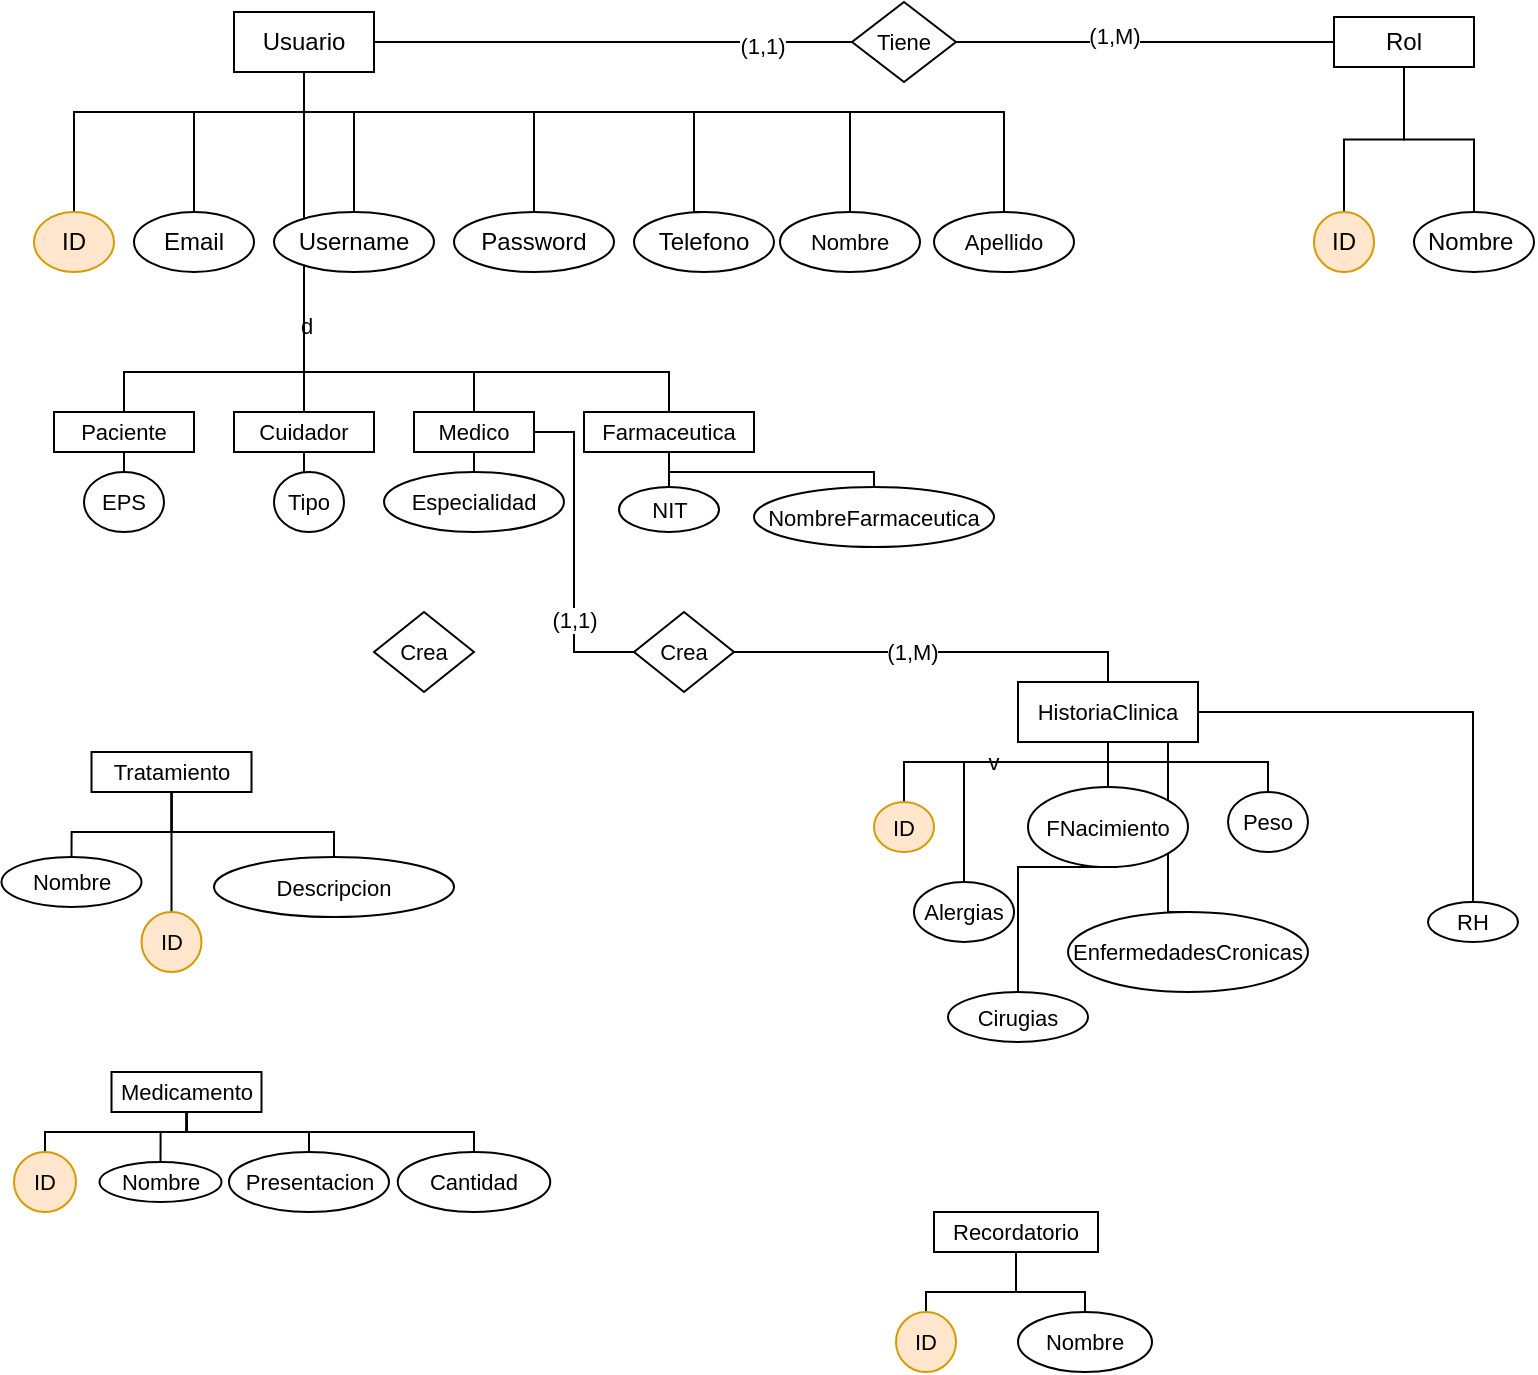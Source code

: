 <mxfile version="22.0.4" type="github">
  <diagram name="Página-1" id="h4PZha3X-RpyvGVEUxOa">
    <mxGraphModel dx="918" dy="521" grid="1" gridSize="10" guides="1" tooltips="1" connect="1" arrows="1" fold="1" page="1" pageScale="1" pageWidth="827" pageHeight="1169" math="0" shadow="0">
      <root>
        <mxCell id="0" />
        <mxCell id="1" parent="0" />
        <mxCell id="uRMWF5CsC-wMtR1UuRz3-10" style="edgeStyle=orthogonalEdgeStyle;rounded=0;orthogonalLoop=1;jettySize=auto;html=1;entryX=0.5;entryY=0;entryDx=0;entryDy=0;endArrow=none;endFill=0;" edge="1" parent="1" source="uRMWF5CsC-wMtR1UuRz3-1" target="uRMWF5CsC-wMtR1UuRz3-2">
          <mxGeometry relative="1" as="geometry">
            <Array as="points">
              <mxPoint x="175" y="120" />
              <mxPoint x="60" y="120" />
            </Array>
          </mxGeometry>
        </mxCell>
        <mxCell id="uRMWF5CsC-wMtR1UuRz3-11" style="edgeStyle=orthogonalEdgeStyle;rounded=0;orthogonalLoop=1;jettySize=auto;html=1;entryX=0.5;entryY=0;entryDx=0;entryDy=0;endArrow=none;endFill=0;" edge="1" parent="1" source="uRMWF5CsC-wMtR1UuRz3-1" target="uRMWF5CsC-wMtR1UuRz3-7">
          <mxGeometry relative="1" as="geometry">
            <Array as="points">
              <mxPoint x="175" y="120" />
              <mxPoint x="120" y="120" />
            </Array>
          </mxGeometry>
        </mxCell>
        <mxCell id="uRMWF5CsC-wMtR1UuRz3-12" style="edgeStyle=orthogonalEdgeStyle;rounded=0;orthogonalLoop=1;jettySize=auto;html=1;entryX=0.5;entryY=0;entryDx=0;entryDy=0;endArrow=none;endFill=0;" edge="1" parent="1" source="uRMWF5CsC-wMtR1UuRz3-1" target="uRMWF5CsC-wMtR1UuRz3-3">
          <mxGeometry relative="1" as="geometry">
            <Array as="points">
              <mxPoint x="175" y="120" />
              <mxPoint x="200" y="120" />
            </Array>
          </mxGeometry>
        </mxCell>
        <mxCell id="uRMWF5CsC-wMtR1UuRz3-13" style="edgeStyle=orthogonalEdgeStyle;rounded=0;orthogonalLoop=1;jettySize=auto;html=1;entryX=0.5;entryY=0;entryDx=0;entryDy=0;endArrow=none;endFill=0;" edge="1" parent="1" source="uRMWF5CsC-wMtR1UuRz3-1" target="uRMWF5CsC-wMtR1UuRz3-4">
          <mxGeometry relative="1" as="geometry">
            <Array as="points">
              <mxPoint x="175" y="120" />
              <mxPoint x="290" y="120" />
            </Array>
          </mxGeometry>
        </mxCell>
        <mxCell id="uRMWF5CsC-wMtR1UuRz3-16" style="edgeStyle=orthogonalEdgeStyle;rounded=0;orthogonalLoop=1;jettySize=auto;html=1;entryX=0.5;entryY=0;entryDx=0;entryDy=0;strokeColor=default;endArrow=none;endFill=0;" edge="1" parent="1" source="uRMWF5CsC-wMtR1UuRz3-1" target="uRMWF5CsC-wMtR1UuRz3-8">
          <mxGeometry relative="1" as="geometry">
            <Array as="points">
              <mxPoint x="175" y="120" />
              <mxPoint x="370" y="120" />
              <mxPoint x="370" y="170" />
            </Array>
          </mxGeometry>
        </mxCell>
        <mxCell id="uRMWF5CsC-wMtR1UuRz3-28" style="edgeStyle=orthogonalEdgeStyle;shape=connector;rounded=0;orthogonalLoop=1;jettySize=auto;html=1;entryX=0.5;entryY=0;entryDx=0;entryDy=0;labelBackgroundColor=default;strokeColor=default;align=center;verticalAlign=middle;fontFamily=Helvetica;fontSize=11;fontColor=default;endArrow=none;endFill=0;" edge="1" parent="1" source="uRMWF5CsC-wMtR1UuRz3-1" target="uRMWF5CsC-wMtR1UuRz3-27">
          <mxGeometry relative="1" as="geometry">
            <Array as="points">
              <mxPoint x="175" y="120" />
              <mxPoint x="448" y="120" />
            </Array>
          </mxGeometry>
        </mxCell>
        <mxCell id="uRMWF5CsC-wMtR1UuRz3-30" style="edgeStyle=orthogonalEdgeStyle;shape=connector;rounded=0;orthogonalLoop=1;jettySize=auto;html=1;entryX=0.5;entryY=0;entryDx=0;entryDy=0;labelBackgroundColor=default;strokeColor=default;align=center;verticalAlign=middle;fontFamily=Helvetica;fontSize=11;fontColor=default;endArrow=none;endFill=0;" edge="1" parent="1" source="uRMWF5CsC-wMtR1UuRz3-1" target="uRMWF5CsC-wMtR1UuRz3-29">
          <mxGeometry relative="1" as="geometry">
            <Array as="points">
              <mxPoint x="175" y="120" />
              <mxPoint x="525" y="120" />
            </Array>
          </mxGeometry>
        </mxCell>
        <mxCell id="uRMWF5CsC-wMtR1UuRz3-33" style="edgeStyle=orthogonalEdgeStyle;shape=connector;rounded=0;orthogonalLoop=1;jettySize=auto;html=1;entryX=0.5;entryY=0;entryDx=0;entryDy=0;labelBackgroundColor=default;strokeColor=default;align=center;verticalAlign=middle;fontFamily=Helvetica;fontSize=11;fontColor=default;endArrow=none;endFill=0;" edge="1" parent="1" source="uRMWF5CsC-wMtR1UuRz3-1" target="uRMWF5CsC-wMtR1UuRz3-31">
          <mxGeometry relative="1" as="geometry">
            <Array as="points">
              <mxPoint x="175" y="250" />
            </Array>
          </mxGeometry>
        </mxCell>
        <mxCell id="uRMWF5CsC-wMtR1UuRz3-34" value="d" style="edgeLabel;html=1;align=center;verticalAlign=middle;resizable=0;points=[];fontSize=11;fontFamily=Helvetica;fontColor=default;" vertex="1" connectable="0" parent="uRMWF5CsC-wMtR1UuRz3-33">
          <mxGeometry x="-0.037" y="4" relative="1" as="geometry">
            <mxPoint x="-4" as="offset" />
          </mxGeometry>
        </mxCell>
        <mxCell id="uRMWF5CsC-wMtR1UuRz3-37" style="edgeStyle=orthogonalEdgeStyle;shape=connector;rounded=0;orthogonalLoop=1;jettySize=auto;html=1;entryX=0.5;entryY=0;entryDx=0;entryDy=0;labelBackgroundColor=default;strokeColor=default;align=center;verticalAlign=middle;fontFamily=Helvetica;fontSize=11;fontColor=default;endArrow=none;endFill=0;" edge="1" parent="1" source="uRMWF5CsC-wMtR1UuRz3-1" target="uRMWF5CsC-wMtR1UuRz3-36">
          <mxGeometry relative="1" as="geometry" />
        </mxCell>
        <mxCell id="uRMWF5CsC-wMtR1UuRz3-38" value="d" style="edgeLabel;html=1;align=center;verticalAlign=middle;resizable=0;points=[];fontSize=11;fontFamily=Helvetica;fontColor=default;" vertex="1" connectable="0" parent="uRMWF5CsC-wMtR1UuRz3-37">
          <mxGeometry x="0.489" y="1" relative="1" as="geometry">
            <mxPoint as="offset" />
          </mxGeometry>
        </mxCell>
        <mxCell id="uRMWF5CsC-wMtR1UuRz3-60" style="edgeStyle=orthogonalEdgeStyle;shape=connector;rounded=0;orthogonalLoop=1;jettySize=auto;html=1;entryX=0.5;entryY=0;entryDx=0;entryDy=0;labelBackgroundColor=default;strokeColor=default;align=center;verticalAlign=middle;fontFamily=Helvetica;fontSize=11;fontColor=default;endArrow=none;endFill=0;" edge="1" parent="1" source="uRMWF5CsC-wMtR1UuRz3-1" target="uRMWF5CsC-wMtR1UuRz3-59">
          <mxGeometry relative="1" as="geometry">
            <Array as="points">
              <mxPoint x="175" y="250" />
              <mxPoint x="260" y="250" />
            </Array>
          </mxGeometry>
        </mxCell>
        <mxCell id="uRMWF5CsC-wMtR1UuRz3-65" style="edgeStyle=orthogonalEdgeStyle;shape=connector;rounded=0;orthogonalLoop=1;jettySize=auto;html=1;entryX=0.5;entryY=0;entryDx=0;entryDy=0;labelBackgroundColor=default;strokeColor=default;align=center;verticalAlign=middle;fontFamily=Helvetica;fontSize=11;fontColor=default;endArrow=none;endFill=0;" edge="1" parent="1" source="uRMWF5CsC-wMtR1UuRz3-1" target="uRMWF5CsC-wMtR1UuRz3-64">
          <mxGeometry relative="1" as="geometry">
            <Array as="points">
              <mxPoint x="175" y="250" />
              <mxPoint x="358" y="250" />
            </Array>
          </mxGeometry>
        </mxCell>
        <mxCell id="uRMWF5CsC-wMtR1UuRz3-93" style="edgeStyle=orthogonalEdgeStyle;shape=connector;rounded=0;orthogonalLoop=1;jettySize=auto;html=1;entryX=0;entryY=0.5;entryDx=0;entryDy=0;labelBackgroundColor=default;strokeColor=default;align=center;verticalAlign=middle;fontFamily=Helvetica;fontSize=11;fontColor=default;endArrow=none;endFill=0;" edge="1" parent="1" source="uRMWF5CsC-wMtR1UuRz3-1" target="uRMWF5CsC-wMtR1UuRz3-91">
          <mxGeometry relative="1" as="geometry" />
        </mxCell>
        <mxCell id="uRMWF5CsC-wMtR1UuRz3-95" value="(1,1)" style="edgeLabel;html=1;align=center;verticalAlign=middle;resizable=0;points=[];fontSize=11;fontFamily=Helvetica;fontColor=default;" vertex="1" connectable="0" parent="uRMWF5CsC-wMtR1UuRz3-93">
          <mxGeometry x="0.618" y="-2" relative="1" as="geometry">
            <mxPoint as="offset" />
          </mxGeometry>
        </mxCell>
        <mxCell id="uRMWF5CsC-wMtR1UuRz3-1" value="Usuario" style="rounded=0;whiteSpace=wrap;html=1;" vertex="1" parent="1">
          <mxGeometry x="140" y="70" width="70" height="30" as="geometry" />
        </mxCell>
        <mxCell id="uRMWF5CsC-wMtR1UuRz3-2" value="ID" style="ellipse;whiteSpace=wrap;html=1;rounded=0;fillColor=#ffe6cc;strokeColor=#d79b00;" vertex="1" parent="1">
          <mxGeometry x="40" y="170" width="40" height="30" as="geometry" />
        </mxCell>
        <mxCell id="uRMWF5CsC-wMtR1UuRz3-3" value="Username" style="ellipse;whiteSpace=wrap;html=1;rounded=0;" vertex="1" parent="1">
          <mxGeometry x="160" y="170" width="80" height="30" as="geometry" />
        </mxCell>
        <mxCell id="uRMWF5CsC-wMtR1UuRz3-4" value="Password" style="ellipse;whiteSpace=wrap;html=1;rounded=0;" vertex="1" parent="1">
          <mxGeometry x="250" y="170" width="80" height="30" as="geometry" />
        </mxCell>
        <mxCell id="uRMWF5CsC-wMtR1UuRz3-7" value="Email" style="ellipse;whiteSpace=wrap;html=1;rounded=0;" vertex="1" parent="1">
          <mxGeometry x="90" y="170" width="60" height="30" as="geometry" />
        </mxCell>
        <mxCell id="uRMWF5CsC-wMtR1UuRz3-8" value="Telefono" style="ellipse;whiteSpace=wrap;html=1;rounded=0;" vertex="1" parent="1">
          <mxGeometry x="340" y="170" width="70" height="30" as="geometry" />
        </mxCell>
        <mxCell id="uRMWF5CsC-wMtR1UuRz3-23" style="edgeStyle=orthogonalEdgeStyle;rounded=0;orthogonalLoop=1;jettySize=auto;html=1;entryX=0.5;entryY=0;entryDx=0;entryDy=0;endArrow=none;endFill=0;" edge="1" parent="1" source="uRMWF5CsC-wMtR1UuRz3-17" target="uRMWF5CsC-wMtR1UuRz3-18">
          <mxGeometry relative="1" as="geometry" />
        </mxCell>
        <mxCell id="uRMWF5CsC-wMtR1UuRz3-24" style="edgeStyle=orthogonalEdgeStyle;shape=connector;rounded=0;orthogonalLoop=1;jettySize=auto;html=1;labelBackgroundColor=default;strokeColor=default;align=center;verticalAlign=middle;fontFamily=Helvetica;fontSize=11;fontColor=default;endArrow=none;endFill=0;" edge="1" parent="1" source="uRMWF5CsC-wMtR1UuRz3-17" target="uRMWF5CsC-wMtR1UuRz3-21">
          <mxGeometry relative="1" as="geometry" />
        </mxCell>
        <mxCell id="uRMWF5CsC-wMtR1UuRz3-17" value="Rol" style="rounded=0;whiteSpace=wrap;html=1;" vertex="1" parent="1">
          <mxGeometry x="690" y="72.5" width="70" height="25" as="geometry" />
        </mxCell>
        <mxCell id="uRMWF5CsC-wMtR1UuRz3-18" value="ID" style="ellipse;whiteSpace=wrap;html=1;rounded=0;fillColor=#ffe6cc;strokeColor=#d79b00;" vertex="1" parent="1">
          <mxGeometry x="680" y="170" width="30" height="30" as="geometry" />
        </mxCell>
        <mxCell id="uRMWF5CsC-wMtR1UuRz3-21" value="Nombre&amp;nbsp;" style="ellipse;whiteSpace=wrap;html=1;rounded=0;" vertex="1" parent="1">
          <mxGeometry x="730" y="170" width="60" height="30" as="geometry" />
        </mxCell>
        <mxCell id="uRMWF5CsC-wMtR1UuRz3-27" value="Nombre" style="ellipse;whiteSpace=wrap;html=1;fontFamily=Helvetica;fontSize=11;fontColor=default;" vertex="1" parent="1">
          <mxGeometry x="413" y="170" width="70" height="30" as="geometry" />
        </mxCell>
        <mxCell id="uRMWF5CsC-wMtR1UuRz3-29" value="Apellido" style="ellipse;whiteSpace=wrap;html=1;fontFamily=Helvetica;fontSize=11;fontColor=default;" vertex="1" parent="1">
          <mxGeometry x="490" y="170" width="70" height="30" as="geometry" />
        </mxCell>
        <mxCell id="uRMWF5CsC-wMtR1UuRz3-35" style="edgeStyle=orthogonalEdgeStyle;shape=connector;rounded=0;orthogonalLoop=1;jettySize=auto;html=1;entryX=0.5;entryY=0;entryDx=0;entryDy=0;labelBackgroundColor=default;strokeColor=default;align=center;verticalAlign=middle;fontFamily=Helvetica;fontSize=11;fontColor=default;endArrow=none;endFill=0;" edge="1" parent="1" source="uRMWF5CsC-wMtR1UuRz3-31" target="uRMWF5CsC-wMtR1UuRz3-32">
          <mxGeometry relative="1" as="geometry" />
        </mxCell>
        <mxCell id="uRMWF5CsC-wMtR1UuRz3-31" value="Paciente" style="rounded=0;whiteSpace=wrap;html=1;fontFamily=Helvetica;fontSize=11;fontColor=default;" vertex="1" parent="1">
          <mxGeometry x="50" y="270" width="70" height="20" as="geometry" />
        </mxCell>
        <mxCell id="uRMWF5CsC-wMtR1UuRz3-32" value="EPS" style="ellipse;whiteSpace=wrap;html=1;fontFamily=Helvetica;fontSize=11;fontColor=default;" vertex="1" parent="1">
          <mxGeometry x="65" y="300" width="40" height="30" as="geometry" />
        </mxCell>
        <mxCell id="uRMWF5CsC-wMtR1UuRz3-45" style="edgeStyle=orthogonalEdgeStyle;shape=connector;rounded=0;orthogonalLoop=1;jettySize=auto;html=1;entryX=0.5;entryY=0;entryDx=0;entryDy=0;labelBackgroundColor=default;strokeColor=default;align=center;verticalAlign=middle;fontFamily=Helvetica;fontSize=11;fontColor=default;endArrow=none;endFill=0;" edge="1" parent="1" source="uRMWF5CsC-wMtR1UuRz3-36" target="uRMWF5CsC-wMtR1UuRz3-44">
          <mxGeometry relative="1" as="geometry" />
        </mxCell>
        <mxCell id="uRMWF5CsC-wMtR1UuRz3-36" value="Cuidador" style="rounded=0;whiteSpace=wrap;html=1;fontFamily=Helvetica;fontSize=11;fontColor=default;" vertex="1" parent="1">
          <mxGeometry x="140" y="270" width="70" height="20" as="geometry" />
        </mxCell>
        <mxCell id="uRMWF5CsC-wMtR1UuRz3-50" value="v&amp;nbsp;" style="edgeStyle=orthogonalEdgeStyle;shape=connector;rounded=0;orthogonalLoop=1;jettySize=auto;html=1;entryX=0.5;entryY=0;entryDx=0;entryDy=0;labelBackgroundColor=default;strokeColor=default;align=center;verticalAlign=middle;fontFamily=Helvetica;fontSize=11;fontColor=default;endArrow=none;endFill=0;" edge="1" parent="1" source="uRMWF5CsC-wMtR1UuRz3-39" target="uRMWF5CsC-wMtR1UuRz3-49">
          <mxGeometry relative="1" as="geometry">
            <Array as="points">
              <mxPoint x="577" y="445" />
              <mxPoint x="475" y="445" />
            </Array>
          </mxGeometry>
        </mxCell>
        <mxCell id="uRMWF5CsC-wMtR1UuRz3-51" style="edgeStyle=orthogonalEdgeStyle;shape=connector;rounded=0;orthogonalLoop=1;jettySize=auto;html=1;entryX=0.5;entryY=0;entryDx=0;entryDy=0;labelBackgroundColor=default;strokeColor=default;align=center;verticalAlign=middle;fontFamily=Helvetica;fontSize=11;fontColor=default;endArrow=none;endFill=0;" edge="1" parent="1" source="uRMWF5CsC-wMtR1UuRz3-39" target="uRMWF5CsC-wMtR1UuRz3-40">
          <mxGeometry relative="1" as="geometry" />
        </mxCell>
        <mxCell id="uRMWF5CsC-wMtR1UuRz3-52" style="edgeStyle=orthogonalEdgeStyle;shape=connector;rounded=0;orthogonalLoop=1;jettySize=auto;html=1;entryX=0.5;entryY=0;entryDx=0;entryDy=0;labelBackgroundColor=default;strokeColor=default;align=center;verticalAlign=middle;fontFamily=Helvetica;fontSize=11;fontColor=default;endArrow=none;endFill=0;" edge="1" parent="1" source="uRMWF5CsC-wMtR1UuRz3-39" target="uRMWF5CsC-wMtR1UuRz3-41">
          <mxGeometry relative="1" as="geometry">
            <Array as="points">
              <mxPoint x="577" y="445" />
              <mxPoint x="657" y="445" />
            </Array>
          </mxGeometry>
        </mxCell>
        <mxCell id="uRMWF5CsC-wMtR1UuRz3-53" style="edgeStyle=orthogonalEdgeStyle;shape=connector;rounded=0;orthogonalLoop=1;jettySize=auto;html=1;entryX=0.5;entryY=0;entryDx=0;entryDy=0;labelBackgroundColor=default;strokeColor=default;align=center;verticalAlign=middle;fontFamily=Helvetica;fontSize=11;fontColor=default;endArrow=none;endFill=0;" edge="1" parent="1" source="uRMWF5CsC-wMtR1UuRz3-39" target="uRMWF5CsC-wMtR1UuRz3-43">
          <mxGeometry relative="1" as="geometry">
            <Array as="points">
              <mxPoint x="577" y="445" />
              <mxPoint x="505" y="445" />
            </Array>
          </mxGeometry>
        </mxCell>
        <mxCell id="uRMWF5CsC-wMtR1UuRz3-54" style="edgeStyle=orthogonalEdgeStyle;shape=connector;rounded=0;orthogonalLoop=1;jettySize=auto;html=1;entryX=0.5;entryY=0;entryDx=0;entryDy=0;labelBackgroundColor=default;strokeColor=default;align=center;verticalAlign=middle;fontFamily=Helvetica;fontSize=11;fontColor=default;endArrow=none;endFill=0;" edge="1" parent="1" source="uRMWF5CsC-wMtR1UuRz3-39" target="uRMWF5CsC-wMtR1UuRz3-46">
          <mxGeometry relative="1" as="geometry">
            <Array as="points">
              <mxPoint x="607" y="455" />
              <mxPoint x="607" y="455" />
            </Array>
          </mxGeometry>
        </mxCell>
        <mxCell id="uRMWF5CsC-wMtR1UuRz3-55" style="edgeStyle=orthogonalEdgeStyle;shape=connector;rounded=0;orthogonalLoop=1;jettySize=auto;html=1;labelBackgroundColor=default;strokeColor=default;align=center;verticalAlign=middle;fontFamily=Helvetica;fontSize=11;fontColor=default;endArrow=none;endFill=0;" edge="1" parent="1" source="uRMWF5CsC-wMtR1UuRz3-39" target="uRMWF5CsC-wMtR1UuRz3-47">
          <mxGeometry relative="1" as="geometry" />
        </mxCell>
        <mxCell id="uRMWF5CsC-wMtR1UuRz3-57" style="edgeStyle=orthogonalEdgeStyle;shape=connector;rounded=0;orthogonalLoop=1;jettySize=auto;html=1;labelBackgroundColor=default;strokeColor=default;align=center;verticalAlign=middle;fontFamily=Helvetica;fontSize=11;fontColor=default;endArrow=none;endFill=0;" edge="1" parent="1" source="uRMWF5CsC-wMtR1UuRz3-39" target="uRMWF5CsC-wMtR1UuRz3-42">
          <mxGeometry relative="1" as="geometry" />
        </mxCell>
        <mxCell id="uRMWF5CsC-wMtR1UuRz3-39" value="HistoriaClinica" style="rounded=0;whiteSpace=wrap;html=1;fontFamily=Helvetica;fontSize=11;fontColor=default;" vertex="1" parent="1">
          <mxGeometry x="532" y="405" width="90" height="30" as="geometry" />
        </mxCell>
        <mxCell id="uRMWF5CsC-wMtR1UuRz3-40" value="FNacimiento" style="ellipse;whiteSpace=wrap;html=1;fontFamily=Helvetica;fontSize=11;fontColor=default;" vertex="1" parent="1">
          <mxGeometry x="537" y="457.5" width="80" height="40" as="geometry" />
        </mxCell>
        <mxCell id="uRMWF5CsC-wMtR1UuRz3-41" value="Peso" style="ellipse;whiteSpace=wrap;html=1;fontFamily=Helvetica;fontSize=11;fontColor=default;" vertex="1" parent="1">
          <mxGeometry x="637" y="460" width="40" height="30" as="geometry" />
        </mxCell>
        <mxCell id="uRMWF5CsC-wMtR1UuRz3-42" value="RH" style="ellipse;whiteSpace=wrap;html=1;fontFamily=Helvetica;fontSize=11;fontColor=default;" vertex="1" parent="1">
          <mxGeometry x="737" y="515" width="45" height="20" as="geometry" />
        </mxCell>
        <mxCell id="uRMWF5CsC-wMtR1UuRz3-43" value="Alergias" style="ellipse;whiteSpace=wrap;html=1;fontFamily=Helvetica;fontSize=11;fontColor=default;" vertex="1" parent="1">
          <mxGeometry x="480" y="505" width="50" height="30" as="geometry" />
        </mxCell>
        <mxCell id="uRMWF5CsC-wMtR1UuRz3-44" value="Tipo" style="ellipse;whiteSpace=wrap;html=1;fontFamily=Helvetica;fontSize=11;fontColor=default;" vertex="1" parent="1">
          <mxGeometry x="160" y="300" width="35" height="30" as="geometry" />
        </mxCell>
        <mxCell id="uRMWF5CsC-wMtR1UuRz3-46" value="EnfermedadesCronicas" style="ellipse;whiteSpace=wrap;html=1;fontFamily=Helvetica;fontSize=11;fontColor=default;" vertex="1" parent="1">
          <mxGeometry x="557" y="520" width="120" height="40" as="geometry" />
        </mxCell>
        <mxCell id="uRMWF5CsC-wMtR1UuRz3-47" value="Cirugias" style="ellipse;whiteSpace=wrap;html=1;fontFamily=Helvetica;fontSize=11;fontColor=default;" vertex="1" parent="1">
          <mxGeometry x="497" y="560" width="70" height="25" as="geometry" />
        </mxCell>
        <mxCell id="uRMWF5CsC-wMtR1UuRz3-49" value="ID" style="ellipse;whiteSpace=wrap;html=1;fontFamily=Helvetica;fontSize=11;fillColor=#ffe6cc;strokeColor=#d79b00;" vertex="1" parent="1">
          <mxGeometry x="460" y="465" width="30" height="25" as="geometry" />
        </mxCell>
        <mxCell id="uRMWF5CsC-wMtR1UuRz3-63" style="edgeStyle=orthogonalEdgeStyle;shape=connector;rounded=0;orthogonalLoop=1;jettySize=auto;html=1;labelBackgroundColor=default;strokeColor=default;align=center;verticalAlign=middle;fontFamily=Helvetica;fontSize=11;fontColor=default;endArrow=none;endFill=0;" edge="1" parent="1" source="uRMWF5CsC-wMtR1UuRz3-59" target="uRMWF5CsC-wMtR1UuRz3-62">
          <mxGeometry relative="1" as="geometry" />
        </mxCell>
        <mxCell id="uRMWF5CsC-wMtR1UuRz3-108" style="edgeStyle=orthogonalEdgeStyle;shape=connector;rounded=0;orthogonalLoop=1;jettySize=auto;html=1;entryX=0;entryY=0.5;entryDx=0;entryDy=0;labelBackgroundColor=default;strokeColor=default;align=center;verticalAlign=middle;fontFamily=Helvetica;fontSize=11;fontColor=default;endArrow=none;endFill=0;" edge="1" parent="1" source="uRMWF5CsC-wMtR1UuRz3-59" target="uRMWF5CsC-wMtR1UuRz3-97">
          <mxGeometry relative="1" as="geometry">
            <Array as="points">
              <mxPoint x="310" y="280" />
              <mxPoint x="310" y="390" />
            </Array>
          </mxGeometry>
        </mxCell>
        <mxCell id="uRMWF5CsC-wMtR1UuRz3-109" value="(1,1)" style="edgeLabel;html=1;align=center;verticalAlign=middle;resizable=0;points=[];fontSize=11;fontFamily=Helvetica;fontColor=default;" vertex="1" connectable="0" parent="uRMWF5CsC-wMtR1UuRz3-108">
          <mxGeometry x="0.427" relative="1" as="geometry">
            <mxPoint as="offset" />
          </mxGeometry>
        </mxCell>
        <mxCell id="uRMWF5CsC-wMtR1UuRz3-59" value="Medico" style="rounded=0;whiteSpace=wrap;html=1;fontFamily=Helvetica;fontSize=11;fontColor=default;" vertex="1" parent="1">
          <mxGeometry x="230" y="270" width="60" height="20" as="geometry" />
        </mxCell>
        <mxCell id="uRMWF5CsC-wMtR1UuRz3-62" value="Especialidad" style="ellipse;whiteSpace=wrap;html=1;fontFamily=Helvetica;fontSize=11;fontColor=default;" vertex="1" parent="1">
          <mxGeometry x="215" y="300" width="90" height="30" as="geometry" />
        </mxCell>
        <mxCell id="uRMWF5CsC-wMtR1UuRz3-68" style="edgeStyle=orthogonalEdgeStyle;shape=connector;rounded=0;orthogonalLoop=1;jettySize=auto;html=1;entryX=0.5;entryY=0;entryDx=0;entryDy=0;labelBackgroundColor=default;strokeColor=default;align=center;verticalAlign=middle;fontFamily=Helvetica;fontSize=11;fontColor=default;endArrow=none;endFill=0;" edge="1" parent="1" source="uRMWF5CsC-wMtR1UuRz3-64" target="uRMWF5CsC-wMtR1UuRz3-67">
          <mxGeometry relative="1" as="geometry" />
        </mxCell>
        <mxCell id="uRMWF5CsC-wMtR1UuRz3-69" style="edgeStyle=orthogonalEdgeStyle;shape=connector;rounded=0;orthogonalLoop=1;jettySize=auto;html=1;entryX=0.5;entryY=0;entryDx=0;entryDy=0;labelBackgroundColor=default;strokeColor=default;align=center;verticalAlign=middle;fontFamily=Helvetica;fontSize=11;fontColor=default;endArrow=none;endFill=0;" edge="1" parent="1" source="uRMWF5CsC-wMtR1UuRz3-64" target="uRMWF5CsC-wMtR1UuRz3-66">
          <mxGeometry relative="1" as="geometry">
            <Array as="points">
              <mxPoint x="358" y="300" />
              <mxPoint x="460" y="300" />
            </Array>
          </mxGeometry>
        </mxCell>
        <mxCell id="uRMWF5CsC-wMtR1UuRz3-64" value="Farmaceutica" style="rounded=0;whiteSpace=wrap;html=1;fontFamily=Helvetica;fontSize=11;fontColor=default;" vertex="1" parent="1">
          <mxGeometry x="315" y="270" width="85" height="20" as="geometry" />
        </mxCell>
        <mxCell id="uRMWF5CsC-wMtR1UuRz3-66" value="NombreFarmaceutica" style="ellipse;whiteSpace=wrap;html=1;fontFamily=Helvetica;fontSize=11;fontColor=default;" vertex="1" parent="1">
          <mxGeometry x="400" y="307.5" width="120" height="30" as="geometry" />
        </mxCell>
        <mxCell id="uRMWF5CsC-wMtR1UuRz3-67" value="NIT" style="ellipse;whiteSpace=wrap;html=1;fontFamily=Helvetica;fontSize=11;fontColor=default;" vertex="1" parent="1">
          <mxGeometry x="332.5" y="307.5" width="50" height="22.5" as="geometry" />
        </mxCell>
        <mxCell id="uRMWF5CsC-wMtR1UuRz3-75" style="edgeStyle=orthogonalEdgeStyle;shape=connector;rounded=0;orthogonalLoop=1;jettySize=auto;html=1;entryX=0.5;entryY=0;entryDx=0;entryDy=0;labelBackgroundColor=default;strokeColor=default;align=center;verticalAlign=middle;fontFamily=Helvetica;fontSize=11;fontColor=default;endArrow=none;endFill=0;" edge="1" parent="1" source="uRMWF5CsC-wMtR1UuRz3-70" target="uRMWF5CsC-wMtR1UuRz3-71">
          <mxGeometry relative="1" as="geometry" />
        </mxCell>
        <mxCell id="uRMWF5CsC-wMtR1UuRz3-76" style="edgeStyle=orthogonalEdgeStyle;shape=connector;rounded=0;orthogonalLoop=1;jettySize=auto;html=1;entryX=0.5;entryY=0;entryDx=0;entryDy=0;labelBackgroundColor=default;strokeColor=default;align=center;verticalAlign=middle;fontFamily=Helvetica;fontSize=11;fontColor=default;endArrow=none;endFill=0;" edge="1" parent="1" source="uRMWF5CsC-wMtR1UuRz3-70" target="uRMWF5CsC-wMtR1UuRz3-73">
          <mxGeometry relative="1" as="geometry">
            <Array as="points">
              <mxPoint x="109" y="480" />
              <mxPoint x="190" y="480" />
            </Array>
          </mxGeometry>
        </mxCell>
        <mxCell id="uRMWF5CsC-wMtR1UuRz3-79" style="edgeStyle=orthogonalEdgeStyle;shape=connector;rounded=0;orthogonalLoop=1;jettySize=auto;html=1;entryX=0.5;entryY=0;entryDx=0;entryDy=0;labelBackgroundColor=default;strokeColor=default;align=center;verticalAlign=middle;fontFamily=Helvetica;fontSize=11;fontColor=default;endArrow=none;endFill=0;" edge="1" parent="1" source="uRMWF5CsC-wMtR1UuRz3-70" target="uRMWF5CsC-wMtR1UuRz3-78">
          <mxGeometry relative="1" as="geometry" />
        </mxCell>
        <mxCell id="uRMWF5CsC-wMtR1UuRz3-70" value="Tratamiento" style="rounded=0;whiteSpace=wrap;html=1;fontFamily=Helvetica;fontSize=11;fontColor=default;" vertex="1" parent="1">
          <mxGeometry x="68.75" y="440" width="80" height="20" as="geometry" />
        </mxCell>
        <mxCell id="uRMWF5CsC-wMtR1UuRz3-71" value="Nombre" style="ellipse;whiteSpace=wrap;html=1;fontFamily=Helvetica;fontSize=11;fontColor=default;" vertex="1" parent="1">
          <mxGeometry x="23.75" y="492.5" width="70" height="25" as="geometry" />
        </mxCell>
        <mxCell id="uRMWF5CsC-wMtR1UuRz3-73" value="Descripcion" style="ellipse;whiteSpace=wrap;html=1;fontFamily=Helvetica;fontSize=11;fontColor=default;" vertex="1" parent="1">
          <mxGeometry x="130" y="492.5" width="120" height="30" as="geometry" />
        </mxCell>
        <mxCell id="uRMWF5CsC-wMtR1UuRz3-84" style="edgeStyle=orthogonalEdgeStyle;shape=connector;rounded=0;orthogonalLoop=1;jettySize=auto;html=1;entryX=0.5;entryY=0;entryDx=0;entryDy=0;labelBackgroundColor=default;strokeColor=default;align=center;verticalAlign=middle;fontFamily=Helvetica;fontSize=11;fontColor=default;endArrow=none;endFill=0;" edge="1" parent="1" source="uRMWF5CsC-wMtR1UuRz3-74" target="uRMWF5CsC-wMtR1UuRz3-80">
          <mxGeometry relative="1" as="geometry">
            <Array as="points">
              <mxPoint x="116" y="630" />
              <mxPoint x="46" y="630" />
            </Array>
          </mxGeometry>
        </mxCell>
        <mxCell id="uRMWF5CsC-wMtR1UuRz3-85" style="edgeStyle=orthogonalEdgeStyle;shape=connector;rounded=0;orthogonalLoop=1;jettySize=auto;html=1;entryX=0.5;entryY=0;entryDx=0;entryDy=0;labelBackgroundColor=default;strokeColor=default;align=center;verticalAlign=middle;fontFamily=Helvetica;fontSize=11;fontColor=default;endArrow=none;endFill=0;" edge="1" parent="1" source="uRMWF5CsC-wMtR1UuRz3-74" target="uRMWF5CsC-wMtR1UuRz3-81">
          <mxGeometry relative="1" as="geometry">
            <Array as="points">
              <mxPoint x="116" y="630" />
              <mxPoint x="103" y="630" />
            </Array>
          </mxGeometry>
        </mxCell>
        <mxCell id="uRMWF5CsC-wMtR1UuRz3-86" style="edgeStyle=orthogonalEdgeStyle;shape=connector;rounded=0;orthogonalLoop=1;jettySize=auto;html=1;entryX=0.5;entryY=0;entryDx=0;entryDy=0;labelBackgroundColor=default;strokeColor=default;align=center;verticalAlign=middle;fontFamily=Helvetica;fontSize=11;fontColor=default;endArrow=none;endFill=0;" edge="1" parent="1" source="uRMWF5CsC-wMtR1UuRz3-74" target="uRMWF5CsC-wMtR1UuRz3-82">
          <mxGeometry relative="1" as="geometry">
            <Array as="points">
              <mxPoint x="116" y="630" />
              <mxPoint x="178" y="630" />
            </Array>
          </mxGeometry>
        </mxCell>
        <mxCell id="uRMWF5CsC-wMtR1UuRz3-87" style="edgeStyle=orthogonalEdgeStyle;shape=connector;rounded=0;orthogonalLoop=1;jettySize=auto;html=1;entryX=0.5;entryY=0;entryDx=0;entryDy=0;labelBackgroundColor=default;strokeColor=default;align=center;verticalAlign=middle;fontFamily=Helvetica;fontSize=11;fontColor=default;endArrow=none;endFill=0;" edge="1" parent="1" source="uRMWF5CsC-wMtR1UuRz3-74" target="uRMWF5CsC-wMtR1UuRz3-83">
          <mxGeometry relative="1" as="geometry">
            <Array as="points">
              <mxPoint x="116" y="630" />
              <mxPoint x="260" y="630" />
            </Array>
          </mxGeometry>
        </mxCell>
        <mxCell id="uRMWF5CsC-wMtR1UuRz3-74" value="Medicamento" style="rounded=0;whiteSpace=wrap;html=1;fontFamily=Helvetica;fontSize=11;fontColor=default;" vertex="1" parent="1">
          <mxGeometry x="78.75" y="600" width="75" height="20" as="geometry" />
        </mxCell>
        <mxCell id="uRMWF5CsC-wMtR1UuRz3-78" value="ID" style="ellipse;whiteSpace=wrap;html=1;fontFamily=Helvetica;fontSize=11;fillColor=#ffe6cc;strokeColor=#d79b00;" vertex="1" parent="1">
          <mxGeometry x="93.75" y="520" width="30" height="30" as="geometry" />
        </mxCell>
        <mxCell id="uRMWF5CsC-wMtR1UuRz3-80" value="ID" style="ellipse;whiteSpace=wrap;html=1;fontFamily=Helvetica;fontSize=11;fillColor=#ffe6cc;strokeColor=#d79b00;" vertex="1" parent="1">
          <mxGeometry x="30" y="640" width="31" height="30" as="geometry" />
        </mxCell>
        <mxCell id="uRMWF5CsC-wMtR1UuRz3-81" value="Nombre" style="ellipse;whiteSpace=wrap;html=1;fontFamily=Helvetica;fontSize=11;fontColor=default;" vertex="1" parent="1">
          <mxGeometry x="72.75" y="645" width="61" height="20" as="geometry" />
        </mxCell>
        <mxCell id="uRMWF5CsC-wMtR1UuRz3-82" value="Presentacion" style="ellipse;whiteSpace=wrap;html=1;fontFamily=Helvetica;fontSize=11;fontColor=default;" vertex="1" parent="1">
          <mxGeometry x="137.5" y="640" width="80" height="30" as="geometry" />
        </mxCell>
        <mxCell id="uRMWF5CsC-wMtR1UuRz3-83" value="Cantidad" style="ellipse;whiteSpace=wrap;html=1;fontFamily=Helvetica;fontSize=11;fontColor=default;" vertex="1" parent="1">
          <mxGeometry x="221.88" y="640" width="76.25" height="30" as="geometry" />
        </mxCell>
        <mxCell id="uRMWF5CsC-wMtR1UuRz3-103" style="edgeStyle=orthogonalEdgeStyle;shape=connector;rounded=0;orthogonalLoop=1;jettySize=auto;html=1;entryX=0.5;entryY=0;entryDx=0;entryDy=0;labelBackgroundColor=default;strokeColor=default;align=center;verticalAlign=middle;fontFamily=Helvetica;fontSize=11;fontColor=default;endArrow=none;endFill=0;" edge="1" parent="1" source="uRMWF5CsC-wMtR1UuRz3-88" target="uRMWF5CsC-wMtR1UuRz3-90">
          <mxGeometry relative="1" as="geometry" />
        </mxCell>
        <mxCell id="uRMWF5CsC-wMtR1UuRz3-105" style="edgeStyle=orthogonalEdgeStyle;shape=connector;rounded=0;orthogonalLoop=1;jettySize=auto;html=1;entryX=0.5;entryY=0;entryDx=0;entryDy=0;labelBackgroundColor=default;strokeColor=default;align=center;verticalAlign=middle;fontFamily=Helvetica;fontSize=11;fontColor=default;endArrow=none;endFill=0;" edge="1" parent="1" source="uRMWF5CsC-wMtR1UuRz3-88" target="uRMWF5CsC-wMtR1UuRz3-89">
          <mxGeometry relative="1" as="geometry" />
        </mxCell>
        <mxCell id="uRMWF5CsC-wMtR1UuRz3-88" value="Recordatorio" style="rounded=0;whiteSpace=wrap;html=1;fontFamily=Helvetica;fontSize=11;fontColor=default;" vertex="1" parent="1">
          <mxGeometry x="490" y="670" width="82" height="20" as="geometry" />
        </mxCell>
        <mxCell id="uRMWF5CsC-wMtR1UuRz3-89" value="Nombre" style="ellipse;whiteSpace=wrap;html=1;fontFamily=Helvetica;fontSize=11;fontColor=default;" vertex="1" parent="1">
          <mxGeometry x="532" y="720" width="67" height="30" as="geometry" />
        </mxCell>
        <mxCell id="uRMWF5CsC-wMtR1UuRz3-90" value="ID" style="ellipse;whiteSpace=wrap;html=1;fontFamily=Helvetica;fontSize=11;fillColor=#ffe6cc;strokeColor=#d79b00;" vertex="1" parent="1">
          <mxGeometry x="471" y="720" width="30" height="30" as="geometry" />
        </mxCell>
        <mxCell id="uRMWF5CsC-wMtR1UuRz3-94" style="edgeStyle=orthogonalEdgeStyle;shape=connector;rounded=0;orthogonalLoop=1;jettySize=auto;html=1;entryX=0;entryY=0.5;entryDx=0;entryDy=0;labelBackgroundColor=default;strokeColor=default;align=center;verticalAlign=middle;fontFamily=Helvetica;fontSize=11;fontColor=default;endArrow=none;endFill=0;" edge="1" parent="1" source="uRMWF5CsC-wMtR1UuRz3-91" target="uRMWF5CsC-wMtR1UuRz3-17">
          <mxGeometry relative="1" as="geometry" />
        </mxCell>
        <mxCell id="uRMWF5CsC-wMtR1UuRz3-96" value="(1,M)" style="edgeLabel;html=1;align=center;verticalAlign=middle;resizable=0;points=[];fontSize=11;fontFamily=Helvetica;fontColor=default;" vertex="1" connectable="0" parent="uRMWF5CsC-wMtR1UuRz3-94">
          <mxGeometry x="-0.165" y="3" relative="1" as="geometry">
            <mxPoint as="offset" />
          </mxGeometry>
        </mxCell>
        <mxCell id="uRMWF5CsC-wMtR1UuRz3-91" value="Tiene" style="rhombus;whiteSpace=wrap;html=1;fontFamily=Helvetica;fontSize=11;fontColor=default;" vertex="1" parent="1">
          <mxGeometry x="449" y="65" width="52" height="40" as="geometry" />
        </mxCell>
        <mxCell id="uRMWF5CsC-wMtR1UuRz3-99" style="edgeStyle=orthogonalEdgeStyle;shape=connector;rounded=0;orthogonalLoop=1;jettySize=auto;html=1;entryX=0.5;entryY=0;entryDx=0;entryDy=0;labelBackgroundColor=default;strokeColor=default;align=center;verticalAlign=middle;fontFamily=Helvetica;fontSize=11;fontColor=default;endArrow=none;endFill=0;" edge="1" parent="1" source="uRMWF5CsC-wMtR1UuRz3-97" target="uRMWF5CsC-wMtR1UuRz3-39">
          <mxGeometry relative="1" as="geometry">
            <Array as="points">
              <mxPoint x="577" y="390" />
            </Array>
          </mxGeometry>
        </mxCell>
        <mxCell id="uRMWF5CsC-wMtR1UuRz3-101" value="(1,M)" style="edgeLabel;html=1;align=center;verticalAlign=middle;resizable=0;points=[];fontSize=11;fontFamily=Helvetica;fontColor=default;" vertex="1" connectable="0" parent="uRMWF5CsC-wMtR1UuRz3-99">
          <mxGeometry x="-0.123" relative="1" as="geometry">
            <mxPoint as="offset" />
          </mxGeometry>
        </mxCell>
        <mxCell id="uRMWF5CsC-wMtR1UuRz3-97" value="Crea" style="rhombus;whiteSpace=wrap;html=1;fontFamily=Helvetica;fontSize=11;fontColor=default;" vertex="1" parent="1">
          <mxGeometry x="340" y="370" width="50" height="40" as="geometry" />
        </mxCell>
        <mxCell id="uRMWF5CsC-wMtR1UuRz3-110" value="Crea" style="rhombus;whiteSpace=wrap;html=1;fontFamily=Helvetica;fontSize=11;fontColor=default;" vertex="1" parent="1">
          <mxGeometry x="210" y="370" width="50" height="40" as="geometry" />
        </mxCell>
      </root>
    </mxGraphModel>
  </diagram>
</mxfile>

